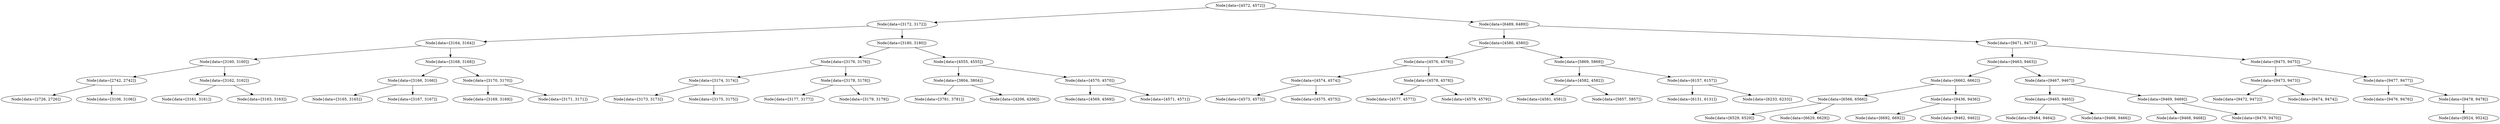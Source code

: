 digraph G{
1085282831 [label="Node{data=[4572, 4572]}"]
1085282831 -> 434262869
434262869 [label="Node{data=[3172, 3172]}"]
434262869 -> 1142477015
1142477015 [label="Node{data=[3164, 3164]}"]
1142477015 -> 1970637956
1970637956 [label="Node{data=[3160, 3160]}"]
1970637956 -> 903184455
903184455 [label="Node{data=[2742, 2742]}"]
903184455 -> 1051071827
1051071827 [label="Node{data=[2726, 2726]}"]
903184455 -> 1018885176
1018885176 [label="Node{data=[3106, 3106]}"]
1970637956 -> 1701990023
1701990023 [label="Node{data=[3162, 3162]}"]
1701990023 -> 2092711382
2092711382 [label="Node{data=[3161, 3161]}"]
1701990023 -> 1916707743
1916707743 [label="Node{data=[3163, 3163]}"]
1142477015 -> 432964308
432964308 [label="Node{data=[3168, 3168]}"]
432964308 -> 1858068764
1858068764 [label="Node{data=[3166, 3166]}"]
1858068764 -> 1945117584
1945117584 [label="Node{data=[3165, 3165]}"]
1858068764 -> 1951745066
1951745066 [label="Node{data=[3167, 3167]}"]
432964308 -> 425766998
425766998 [label="Node{data=[3170, 3170]}"]
425766998 -> 147199335
147199335 [label="Node{data=[3169, 3169]}"]
425766998 -> 2052606796
2052606796 [label="Node{data=[3171, 3171]}"]
434262869 -> 619852857
619852857 [label="Node{data=[3180, 3180]}"]
619852857 -> 948753137
948753137 [label="Node{data=[3176, 3176]}"]
948753137 -> 5866922
5866922 [label="Node{data=[3174, 3174]}"]
5866922 -> 946056390
946056390 [label="Node{data=[3173, 3173]}"]
5866922 -> 226821135
226821135 [label="Node{data=[3175, 3175]}"]
948753137 -> 1396724756
1396724756 [label="Node{data=[3178, 3178]}"]
1396724756 -> 536411907
536411907 [label="Node{data=[3177, 3177]}"]
1396724756 -> 987264422
987264422 [label="Node{data=[3179, 3179]}"]
619852857 -> 534297486
534297486 [label="Node{data=[4555, 4555]}"]
534297486 -> 1315548309
1315548309 [label="Node{data=[3804, 3804]}"]
1315548309 -> 372327100
372327100 [label="Node{data=[3781, 3781]}"]
1315548309 -> 1866297497
1866297497 [label="Node{data=[4206, 4206]}"]
534297486 -> 904114747
904114747 [label="Node{data=[4570, 4570]}"]
904114747 -> 921546006
921546006 [label="Node{data=[4569, 4569]}"]
904114747 -> 710229461
710229461 [label="Node{data=[4571, 4571]}"]
1085282831 -> 778582462
778582462 [label="Node{data=[6489, 6489]}"]
778582462 -> 112342050
112342050 [label="Node{data=[4580, 4580]}"]
112342050 -> 1575791871
1575791871 [label="Node{data=[4576, 4576]}"]
1575791871 -> 1590991106
1590991106 [label="Node{data=[4574, 4574]}"]
1590991106 -> 832503471
832503471 [label="Node{data=[4573, 4573]}"]
1590991106 -> 639295386
639295386 [label="Node{data=[4575, 4575]}"]
1575791871 -> 506004722
506004722 [label="Node{data=[4578, 4578]}"]
506004722 -> 1691321020
1691321020 [label="Node{data=[4577, 4577]}"]
506004722 -> 585261836
585261836 [label="Node{data=[4579, 4579]}"]
112342050 -> 1391759045
1391759045 [label="Node{data=[5869, 5869]}"]
1391759045 -> 69996285
69996285 [label="Node{data=[4582, 4582]}"]
69996285 -> 485406374
485406374 [label="Node{data=[4581, 4581]}"]
69996285 -> 757419060
757419060 [label="Node{data=[5857, 5857]}"]
1391759045 -> 1540451827
1540451827 [label="Node{data=[6157, 6157]}"]
1540451827 -> 1072618386
1072618386 [label="Node{data=[6131, 6131]}"]
1540451827 -> 1457258831
1457258831 [label="Node{data=[6233, 6233]}"]
778582462 -> 1369416524
1369416524 [label="Node{data=[9471, 9471]}"]
1369416524 -> 32629369
32629369 [label="Node{data=[9463, 9463]}"]
32629369 -> 1217039262
1217039262 [label="Node{data=[6662, 6662]}"]
1217039262 -> 2129280441
2129280441 [label="Node{data=[6566, 6566]}"]
2129280441 -> 1388541163
1388541163 [label="Node{data=[6529, 6529]}"]
2129280441 -> 1546626784
1546626784 [label="Node{data=[6629, 6629]}"]
1217039262 -> 1080365184
1080365184 [label="Node{data=[9436, 9436]}"]
1080365184 -> 1867377344
1867377344 [label="Node{data=[6692, 6692]}"]
1080365184 -> 652259310
652259310 [label="Node{data=[9462, 9462]}"]
32629369 -> 123274612
123274612 [label="Node{data=[9467, 9467]}"]
123274612 -> 1875964943
1875964943 [label="Node{data=[9465, 9465]}"]
1875964943 -> 1875577055
1875577055 [label="Node{data=[9464, 9464]}"]
1875964943 -> 1291273495
1291273495 [label="Node{data=[9466, 9466]}"]
123274612 -> 55216984
55216984 [label="Node{data=[9469, 9469]}"]
55216984 -> 1808955314
1808955314 [label="Node{data=[9468, 9468]}"]
55216984 -> 1550325735
1550325735 [label="Node{data=[9470, 9470]}"]
1369416524 -> 717303424
717303424 [label="Node{data=[9475, 9475]}"]
717303424 -> 2105958603
2105958603 [label="Node{data=[9473, 9473]}"]
2105958603 -> 93452078
93452078 [label="Node{data=[9472, 9472]}"]
2105958603 -> 433725268
433725268 [label="Node{data=[9474, 9474]}"]
717303424 -> 986482625
986482625 [label="Node{data=[9477, 9477]}"]
986482625 -> 1954687083
1954687083 [label="Node{data=[9476, 9476]}"]
986482625 -> 2124450130
2124450130 [label="Node{data=[9478, 9478]}"]
2124450130 -> 927537517
927537517 [label="Node{data=[9524, 9524]}"]
}